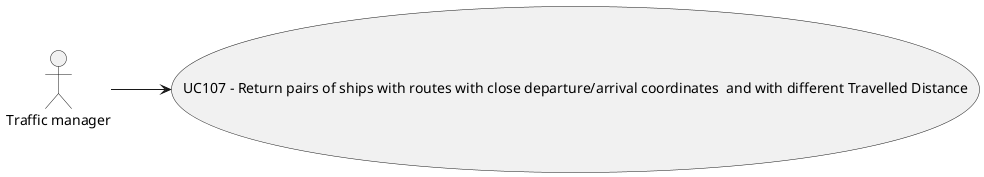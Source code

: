 @startuml

left to right direction

:Traffic manager: --> (UC107 - Return pairs of ships with routes with close departure/arrival coordinates  and with different Travelled Distance)
@enduml
